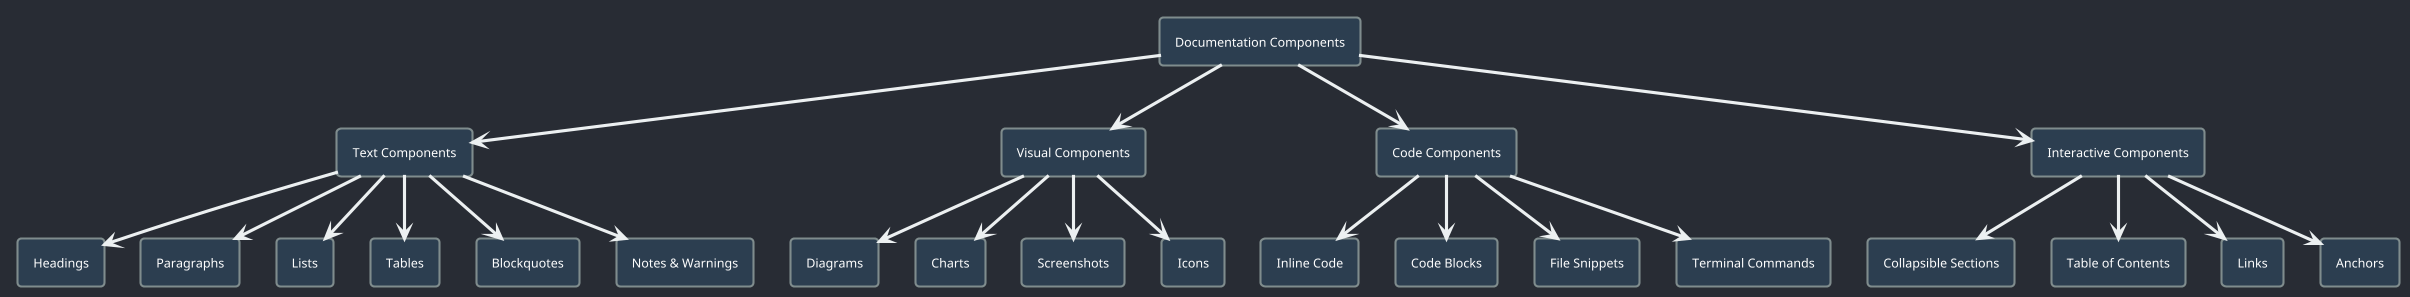 @startuml Documentation Components (Dark Mode)

' Dark mode theme
!theme cyborg
skinparam backgroundColor #282c34
skinparam ArrowColor #ecf0f1
skinparam shadowing false
skinparam DefaultFontColor #FFFFFF

' Define styles
skinparam rectangle {
    BackgroundColor #2c3e50
    BorderColor #7f8c8d
    FontColor #FFFFFF
}

' Main components
rectangle "Documentation Components" as A

' Main categories
rectangle "Text Components" as B
rectangle "Visual Components" as C
rectangle "Code Components" as D
rectangle "Interactive Components" as E

' Text components
rectangle "Headings" as B1
rectangle "Paragraphs" as B2
rectangle "Lists" as B3
rectangle "Tables" as B4
rectangle "Blockquotes" as B5
rectangle "Notes & Warnings" as B6

' Visual components
rectangle "Diagrams" as C1
rectangle "Charts" as C2
rectangle "Screenshots" as C3
rectangle "Icons" as C4

' Code components
rectangle "Inline Code" as D1
rectangle "Code Blocks" as D2
rectangle "File Snippets" as D3
rectangle "Terminal Commands" as D4

' Interactive components
rectangle "Collapsible Sections" as E1
rectangle "Table of Contents" as E2
rectangle "Links" as E3
rectangle "Anchors" as E4

' Connections
A --> B
A --> C
A --> D
A --> E

B --> B1
B --> B2
B --> B3
B --> B4
B --> B5
B --> B6

C --> C1
C --> C2
C --> C3
C --> C4

D --> D1
D --> D2
D --> D3
D --> D4

E --> E1
E --> E2
E --> E3
E --> E4

@enduml
